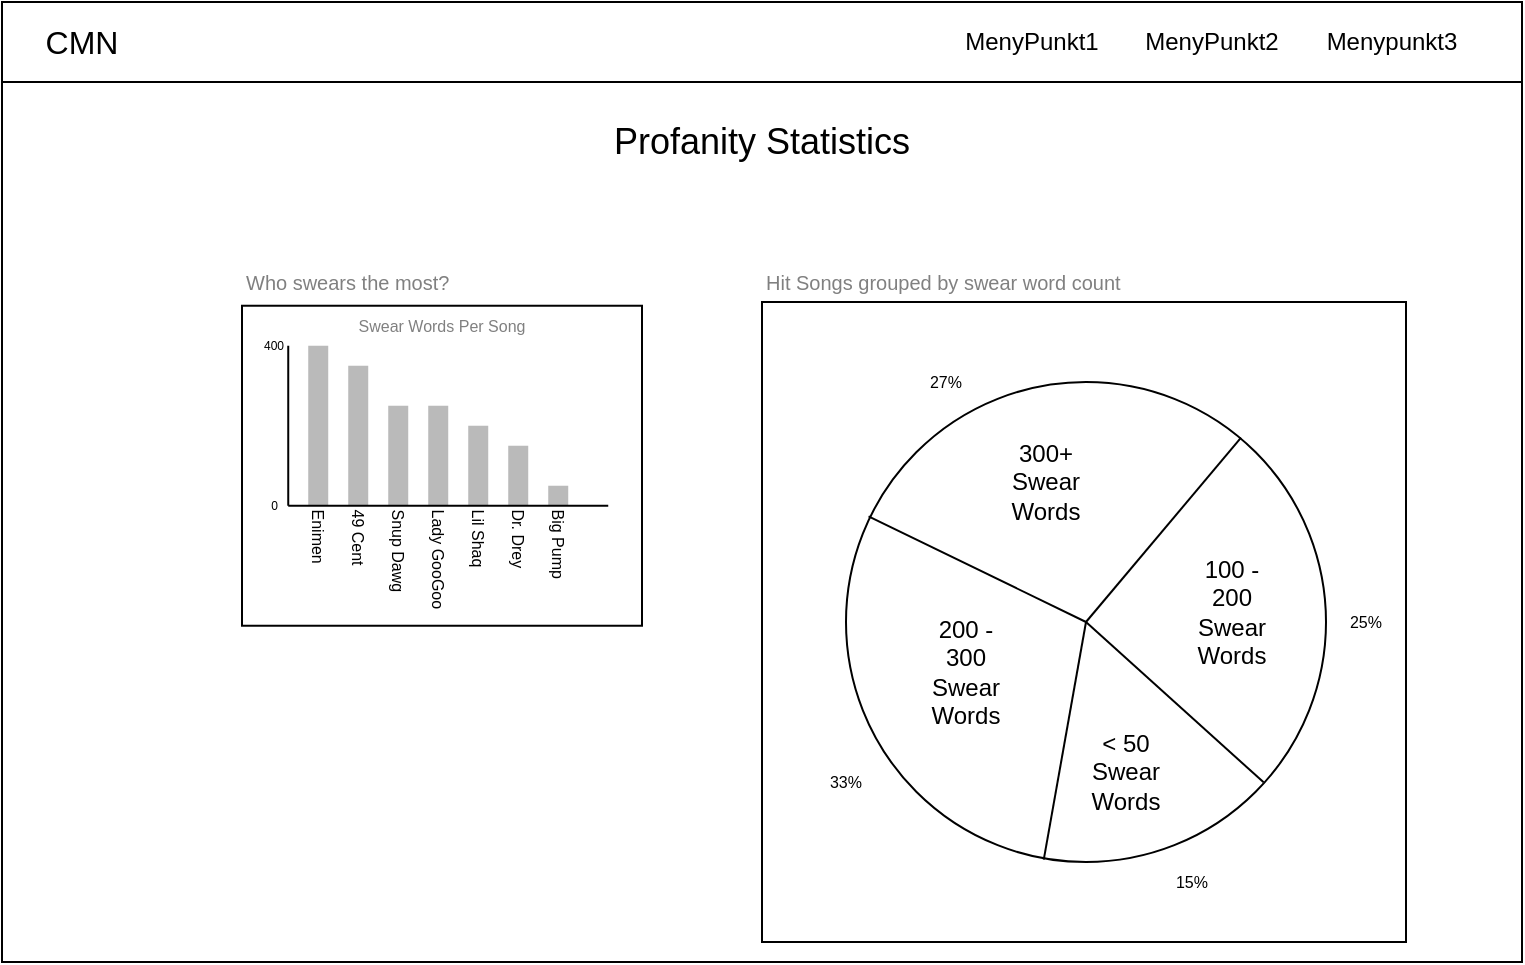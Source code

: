 <mxfile version="15.2.4" type="device"><diagram id="FpLfvGY2y6bisr2QhjPP" name="Page-1"><mxGraphModel dx="976" dy="619" grid="1" gridSize="10" guides="1" tooltips="1" connect="0" arrows="1" fold="1" page="1" pageScale="1" pageWidth="827" pageHeight="1169" math="0" shadow="0"><root><mxCell id="0"/><mxCell id="1" parent="0"/><mxCell id="VOAiiT4rFAhRIrcqMZqm-1" value="" style="rounded=0;whiteSpace=wrap;html=1;" parent="1" vertex="1"><mxGeometry x="40" y="40" width="760" height="480" as="geometry"/></mxCell><mxCell id="VOAiiT4rFAhRIrcqMZqm-2" value="" style="rounded=0;whiteSpace=wrap;html=1;" parent="1" vertex="1"><mxGeometry x="40" y="40" width="760" height="40" as="geometry"/></mxCell><mxCell id="VOAiiT4rFAhRIrcqMZqm-3" value="CMN" style="text;html=1;strokeColor=none;fillColor=none;align=center;verticalAlign=middle;whiteSpace=wrap;rounded=0;fontSize=16;" parent="1" vertex="1"><mxGeometry x="60" y="50" width="40" height="20" as="geometry"/></mxCell><mxCell id="_I1kwGrFGnyH2I6oYm-j-2" value="MenyPunkt1" style="text;html=1;strokeColor=none;fillColor=none;align=center;verticalAlign=middle;whiteSpace=wrap;rounded=0;" parent="1" vertex="1"><mxGeometry x="510" y="50" width="90" height="20" as="geometry"/></mxCell><mxCell id="_I1kwGrFGnyH2I6oYm-j-3" value="MenyPunkt2" style="text;html=1;strokeColor=none;fillColor=none;align=center;verticalAlign=middle;whiteSpace=wrap;rounded=0;" parent="1" vertex="1"><mxGeometry x="600" y="50" width="90" height="20" as="geometry"/></mxCell><mxCell id="_I1kwGrFGnyH2I6oYm-j-4" value="Menypunkt3" style="text;html=1;strokeColor=none;fillColor=none;align=center;verticalAlign=middle;whiteSpace=wrap;rounded=0;" parent="1" vertex="1"><mxGeometry x="690" y="50" width="90" height="20" as="geometry"/></mxCell><mxCell id="Ex8AOMkN4aT4SVaCYXbA-29" value="Profanity Statistics" style="text;html=1;strokeColor=none;fillColor=none;align=center;verticalAlign=middle;whiteSpace=wrap;rounded=0;fontSize=18;fontColor=#000000;" parent="1" vertex="1"><mxGeometry x="270" y="100" width="300" height="20" as="geometry"/></mxCell><mxCell id="wmwxNrxIwCN-UlXjHz8C-8" value="" style="rounded=0;whiteSpace=wrap;html=1;align=left;" vertex="1" parent="1"><mxGeometry x="160" y="191.87" width="200" height="160" as="geometry"/></mxCell><mxCell id="wmwxNrxIwCN-UlXjHz8C-28" value="" style="group" vertex="1" connectable="0" parent="1"><mxGeometry x="80" y="201.87" width="313.12" height="166.255" as="geometry"/></mxCell><mxCell id="wmwxNrxIwCN-UlXjHz8C-11" value="" style="rounded=0;whiteSpace=wrap;html=1;align=left;fillColor=#BABABA;strokeColor=none;" vertex="1" parent="wmwxNrxIwCN-UlXjHz8C-28"><mxGeometry x="113.12" y="10" width="10" height="80" as="geometry"/></mxCell><mxCell id="wmwxNrxIwCN-UlXjHz8C-12" value="" style="rounded=0;whiteSpace=wrap;html=1;align=left;fillColor=#BABABA;strokeColor=none;" vertex="1" parent="wmwxNrxIwCN-UlXjHz8C-28"><mxGeometry x="133.12" y="20" width="10" height="70" as="geometry"/></mxCell><mxCell id="wmwxNrxIwCN-UlXjHz8C-13" value="" style="rounded=0;whiteSpace=wrap;html=1;align=left;fillColor=#BABABA;strokeColor=none;" vertex="1" parent="wmwxNrxIwCN-UlXjHz8C-28"><mxGeometry x="153.12" y="40" width="10" height="50" as="geometry"/></mxCell><mxCell id="wmwxNrxIwCN-UlXjHz8C-14" value="" style="rounded=0;whiteSpace=wrap;html=1;align=left;fillColor=#BABABA;strokeColor=none;" vertex="1" parent="wmwxNrxIwCN-UlXjHz8C-28"><mxGeometry x="173.12" y="40" width="10" height="50" as="geometry"/></mxCell><mxCell id="wmwxNrxIwCN-UlXjHz8C-15" value="" style="rounded=0;whiteSpace=wrap;html=1;align=left;fillColor=#BABABA;strokeColor=none;" vertex="1" parent="wmwxNrxIwCN-UlXjHz8C-28"><mxGeometry x="193.12" y="50" width="10" height="40" as="geometry"/></mxCell><mxCell id="wmwxNrxIwCN-UlXjHz8C-16" value="" style="rounded=0;whiteSpace=wrap;html=1;align=left;fillColor=#BABABA;strokeColor=none;" vertex="1" parent="wmwxNrxIwCN-UlXjHz8C-28"><mxGeometry x="213.12" y="60" width="10" height="30" as="geometry"/></mxCell><mxCell id="wmwxNrxIwCN-UlXjHz8C-17" value="" style="rounded=0;whiteSpace=wrap;html=1;align=left;fillColor=#BABABA;strokeColor=none;" vertex="1" parent="wmwxNrxIwCN-UlXjHz8C-28"><mxGeometry x="233.12" y="80" width="10" height="10" as="geometry"/></mxCell><mxCell id="wmwxNrxIwCN-UlXjHz8C-10" value="" style="endArrow=none;html=1;" edge="1" parent="wmwxNrxIwCN-UlXjHz8C-28"><mxGeometry width="50" height="50" relative="1" as="geometry"><mxPoint x="103.12" y="90" as="sourcePoint"/><mxPoint x="263.12" y="90" as="targetPoint"/></mxGeometry></mxCell><mxCell id="wmwxNrxIwCN-UlXjHz8C-9" value="" style="endArrow=none;html=1;" edge="1" parent="wmwxNrxIwCN-UlXjHz8C-28"><mxGeometry width="50" height="50" relative="1" as="geometry"><mxPoint x="103.12" y="90" as="sourcePoint"/><mxPoint x="103.12" y="10" as="targetPoint"/></mxGeometry></mxCell><mxCell id="wmwxNrxIwCN-UlXjHz8C-18" value="Enimen" style="text;html=1;strokeColor=none;fillColor=none;align=left;verticalAlign=middle;whiteSpace=wrap;rounded=0;fontSize=8;rotation=90;" vertex="1" parent="wmwxNrxIwCN-UlXjHz8C-28"><mxGeometry x="80" y="123.13" width="76.25" height="10" as="geometry"/></mxCell><mxCell id="wmwxNrxIwCN-UlXjHz8C-19" value="49 Cent" style="text;html=1;strokeColor=none;fillColor=none;align=left;verticalAlign=middle;whiteSpace=wrap;rounded=0;fontSize=8;rotation=90;" vertex="1" parent="wmwxNrxIwCN-UlXjHz8C-28"><mxGeometry x="100" y="123.13" width="76.25" height="10" as="geometry"/></mxCell><mxCell id="wmwxNrxIwCN-UlXjHz8C-20" value="Snup Dawg" style="text;html=1;strokeColor=none;fillColor=none;align=left;verticalAlign=middle;whiteSpace=wrap;rounded=0;fontSize=8;rotation=90;" vertex="1" parent="wmwxNrxIwCN-UlXjHz8C-28"><mxGeometry x="120" y="123.13" width="76.25" height="10" as="geometry"/></mxCell><mxCell id="wmwxNrxIwCN-UlXjHz8C-21" value="Lady GooGoo" style="text;html=1;strokeColor=none;fillColor=none;align=left;verticalAlign=middle;whiteSpace=wrap;rounded=0;fontSize=8;rotation=90;" vertex="1" parent="wmwxNrxIwCN-UlXjHz8C-28"><mxGeometry x="140" y="123.13" width="76.25" height="10" as="geometry"/></mxCell><mxCell id="wmwxNrxIwCN-UlXjHz8C-22" value="Lil Shaq" style="text;html=1;strokeColor=none;fillColor=none;align=left;verticalAlign=middle;whiteSpace=wrap;rounded=0;fontSize=8;rotation=90;" vertex="1" parent="wmwxNrxIwCN-UlXjHz8C-28"><mxGeometry x="176.57" y="106.57" width="43.12" height="10" as="geometry"/></mxCell><mxCell id="wmwxNrxIwCN-UlXjHz8C-23" value="Dr. Drey" style="text;html=1;strokeColor=none;fillColor=none;align=left;verticalAlign=middle;whiteSpace=wrap;rounded=0;fontSize=8;rotation=90;" vertex="1" parent="wmwxNrxIwCN-UlXjHz8C-28"><mxGeometry x="196.87" y="106.25" width="42.5" height="10" as="geometry"/></mxCell><mxCell id="wmwxNrxIwCN-UlXjHz8C-24" value="Big Pump" style="text;html=1;strokeColor=none;fillColor=none;align=left;verticalAlign=middle;whiteSpace=wrap;rounded=0;fontSize=8;rotation=90;" vertex="1" parent="wmwxNrxIwCN-UlXjHz8C-28"><mxGeometry x="216.87" y="106.25" width="42.5" height="10" as="geometry"/></mxCell><mxCell id="wmwxNrxIwCN-UlXjHz8C-26" value="400" style="text;html=1;strokeColor=none;fillColor=none;align=right;verticalAlign=middle;whiteSpace=wrap;rounded=0;fontSize=6;" vertex="1" parent="wmwxNrxIwCN-UlXjHz8C-28"><mxGeometry x="3.12" width="100" height="20" as="geometry"/></mxCell><mxCell id="wmwxNrxIwCN-UlXjHz8C-27" value="0" style="text;html=1;strokeColor=none;fillColor=none;align=right;verticalAlign=middle;whiteSpace=wrap;rounded=0;fontSize=6;" vertex="1" parent="wmwxNrxIwCN-UlXjHz8C-28"><mxGeometry y="80" width="100" height="20" as="geometry"/></mxCell><mxCell id="wmwxNrxIwCN-UlXjHz8C-29" value="Swear Words Per Song" style="text;html=1;strokeColor=none;fillColor=none;align=center;verticalAlign=middle;whiteSpace=wrap;rounded=0;fontSize=8;fontColor=#808080;" vertex="1" parent="1"><mxGeometry x="160" y="191.87" width="200" height="20" as="geometry"/></mxCell><mxCell id="wmwxNrxIwCN-UlXjHz8C-3" value="Who swears the most?" style="text;html=1;strokeColor=none;fillColor=none;align=left;verticalAlign=middle;whiteSpace=wrap;rounded=0;fontSize=10;fontColor=#808080;" vertex="1" parent="1"><mxGeometry x="160" y="170" width="200" height="20" as="geometry"/></mxCell><mxCell id="wmwxNrxIwCN-UlXjHz8C-47" value="" style="group" vertex="1" connectable="0" parent="1"><mxGeometry x="420" y="190" width="322" height="320" as="geometry"/></mxCell><mxCell id="wmwxNrxIwCN-UlXjHz8C-46" value="" style="rounded=0;whiteSpace=wrap;html=1;fontSize=12;fillColor=#FFFFFF;align=center;" vertex="1" parent="wmwxNrxIwCN-UlXjHz8C-47"><mxGeometry width="322" height="320" as="geometry"/></mxCell><mxCell id="wmwxNrxIwCN-UlXjHz8C-44" value="" style="group" vertex="1" connectable="0" parent="wmwxNrxIwCN-UlXjHz8C-47"><mxGeometry x="22" y="30" width="300" height="270" as="geometry"/></mxCell><mxCell id="wmwxNrxIwCN-UlXjHz8C-31" value="" style="ellipse;whiteSpace=wrap;html=1;aspect=fixed;fontSize=8;fillColor=#FFFFFF;align=center;" vertex="1" parent="wmwxNrxIwCN-UlXjHz8C-44"><mxGeometry x="20" y="10" width="240" height="240" as="geometry"/></mxCell><mxCell id="wmwxNrxIwCN-UlXjHz8C-32" value="" style="endArrow=none;html=1;fontSize=8;entryX=0.823;entryY=0.116;entryDx=0;entryDy=0;entryPerimeter=0;exitX=0.5;exitY=0.5;exitDx=0;exitDy=0;exitPerimeter=0;" edge="1" parent="wmwxNrxIwCN-UlXjHz8C-44" source="wmwxNrxIwCN-UlXjHz8C-31" target="wmwxNrxIwCN-UlXjHz8C-31"><mxGeometry width="50" height="50" relative="1" as="geometry"><mxPoint x="130" y="130" as="sourcePoint"/><mxPoint x="170" y="110" as="targetPoint"/></mxGeometry></mxCell><mxCell id="wmwxNrxIwCN-UlXjHz8C-33" value="" style="endArrow=none;html=1;fontSize=8;exitX=0.87;exitY=0.834;exitDx=0;exitDy=0;exitPerimeter=0;" edge="1" parent="wmwxNrxIwCN-UlXjHz8C-44" source="wmwxNrxIwCN-UlXjHz8C-31"><mxGeometry width="50" height="50" relative="1" as="geometry"><mxPoint x="120" y="210" as="sourcePoint"/><mxPoint x="140" y="130" as="targetPoint"/></mxGeometry></mxCell><mxCell id="wmwxNrxIwCN-UlXjHz8C-34" value="" style="endArrow=none;html=1;fontSize=8;exitX=0.412;exitY=0.995;exitDx=0;exitDy=0;exitPerimeter=0;" edge="1" parent="wmwxNrxIwCN-UlXjHz8C-44" source="wmwxNrxIwCN-UlXjHz8C-31"><mxGeometry width="50" height="50" relative="1" as="geometry"><mxPoint x="100" y="200" as="sourcePoint"/><mxPoint x="140" y="130" as="targetPoint"/></mxGeometry></mxCell><mxCell id="wmwxNrxIwCN-UlXjHz8C-35" value="" style="endArrow=none;html=1;fontSize=8;exitX=0.047;exitY=0.28;exitDx=0;exitDy=0;exitPerimeter=0;" edge="1" parent="wmwxNrxIwCN-UlXjHz8C-44" source="wmwxNrxIwCN-UlXjHz8C-31"><mxGeometry width="50" height="50" relative="1" as="geometry"><mxPoint x="60" y="120" as="sourcePoint"/><mxPoint x="140" y="130" as="targetPoint"/></mxGeometry></mxCell><mxCell id="wmwxNrxIwCN-UlXjHz8C-36" value="&amp;lt; 50 Swear Words" style="text;html=1;strokeColor=none;fillColor=none;align=center;verticalAlign=middle;whiteSpace=wrap;rounded=0;fontSize=12;" vertex="1" parent="wmwxNrxIwCN-UlXjHz8C-44"><mxGeometry x="140" y="180" width="40" height="50" as="geometry"/></mxCell><mxCell id="wmwxNrxIwCN-UlXjHz8C-37" value="200 - 300 Swear Words" style="text;html=1;strokeColor=none;fillColor=none;align=center;verticalAlign=middle;whiteSpace=wrap;rounded=0;fontSize=12;" vertex="1" parent="wmwxNrxIwCN-UlXjHz8C-44"><mxGeometry x="60" y="130" width="40" height="50" as="geometry"/></mxCell><mxCell id="wmwxNrxIwCN-UlXjHz8C-38" value="100 - 200 Swear Words" style="text;html=1;strokeColor=none;fillColor=none;align=center;verticalAlign=middle;whiteSpace=wrap;rounded=0;fontSize=12;" vertex="1" parent="wmwxNrxIwCN-UlXjHz8C-44"><mxGeometry x="193" y="100" width="40" height="50" as="geometry"/></mxCell><mxCell id="wmwxNrxIwCN-UlXjHz8C-39" value="300+ Swear Words" style="text;html=1;strokeColor=none;fillColor=none;align=center;verticalAlign=middle;whiteSpace=wrap;rounded=0;fontSize=12;" vertex="1" parent="wmwxNrxIwCN-UlXjHz8C-44"><mxGeometry x="100" y="35" width="40" height="50" as="geometry"/></mxCell><mxCell id="wmwxNrxIwCN-UlXjHz8C-40" value="27%" style="text;html=1;strokeColor=none;fillColor=none;align=center;verticalAlign=middle;whiteSpace=wrap;rounded=0;fontSize=8;" vertex="1" parent="wmwxNrxIwCN-UlXjHz8C-44"><mxGeometry x="50" width="40" height="20" as="geometry"/></mxCell><mxCell id="wmwxNrxIwCN-UlXjHz8C-41" value="25%" style="text;html=1;strokeColor=none;fillColor=none;align=center;verticalAlign=middle;whiteSpace=wrap;rounded=0;fontSize=8;" vertex="1" parent="wmwxNrxIwCN-UlXjHz8C-44"><mxGeometry x="260" y="120" width="40" height="20" as="geometry"/></mxCell><mxCell id="wmwxNrxIwCN-UlXjHz8C-42" value="15%" style="text;html=1;strokeColor=none;fillColor=none;align=center;verticalAlign=middle;whiteSpace=wrap;rounded=0;fontSize=8;" vertex="1" parent="wmwxNrxIwCN-UlXjHz8C-44"><mxGeometry x="173.12" y="250" width="40" height="20" as="geometry"/></mxCell><mxCell id="wmwxNrxIwCN-UlXjHz8C-43" value="33%" style="text;html=1;strokeColor=none;fillColor=none;align=center;verticalAlign=middle;whiteSpace=wrap;rounded=0;fontSize=8;" vertex="1" parent="wmwxNrxIwCN-UlXjHz8C-44"><mxGeometry y="200" width="40" height="20" as="geometry"/></mxCell><mxCell id="wmwxNrxIwCN-UlXjHz8C-48" value="Hit Songs grouped by swear word count" style="text;html=1;strokeColor=none;fillColor=none;align=left;verticalAlign=middle;whiteSpace=wrap;rounded=0;fontSize=10;fontColor=#808080;" vertex="1" parent="1"><mxGeometry x="420" y="170" width="200" height="20" as="geometry"/></mxCell></root></mxGraphModel></diagram></mxfile>